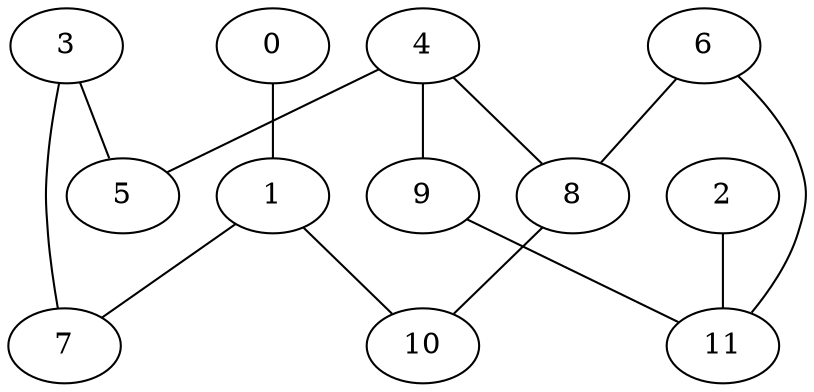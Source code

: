 graph "sampletest150-mod1_image12.bmp" {
	0	 [type=endpoint,
		x=504,
		y=269];
	1	 [type=intersection,
		x=405,
		y=268];
	0 -- 1	 [angle0=".01",
		frequency=1,
		type0=line];
	7	 [type=corner,
		x=393,
		y=282];
	1 -- 7	 [angle0="-.86",
		frequency=1,
		type0=line];
	10	 [type=corner,
		x=393,
		y=254];
	1 -- 10	 [angle0=".86",
		frequency=1,
		type0=line];
	2	 [type=endpoint,
		x=76,
		y=271];
	11	 [type=intersection,
		x=123,
		y=274];
	2 -- 11	 [angle0=".06",
		frequency=1,
		type0=line];
	3	 [type=corner,
		x=388,
		y=388];
	5	 [type=corner,
		x=151,
		y=389];
	3 -- 5	 [angle0="-.00",
		frequency=1,
		type0=line];
	3 -- 7	 [angle0="-1.52",
		frequency=1,
		type0=line];
	4	 [type=intersection,
		x=138,
		y=376];
	4 -- 5	 [angle0=".79",
		frequency=1,
		type0=line];
	8	 [type=intersection,
		x=385,
		y=136];
	4 -- 8	 [angle0="-.77",
		frequency=1,
		type0=line];
	9	 [type=corner,
		x=127,
		y=361];
	4 -- 9	 [angle0=".94",
		frequency=1,
		type0=line];
	6	 [type=corner,
		x=130,
		y=129];
	6 -- 8	 [angle0=".03",
		frequency=1,
		type0=line];
	6 -- 11	 [angle0="-1.52",
		frequency=1,
		type0=line];
	8 -- 10	 [angle0="1.50",
		frequency=1,
		type0=line];
	9 -- 11	 [angle0="1.52",
		frequency=1,
		type0=line];
}
